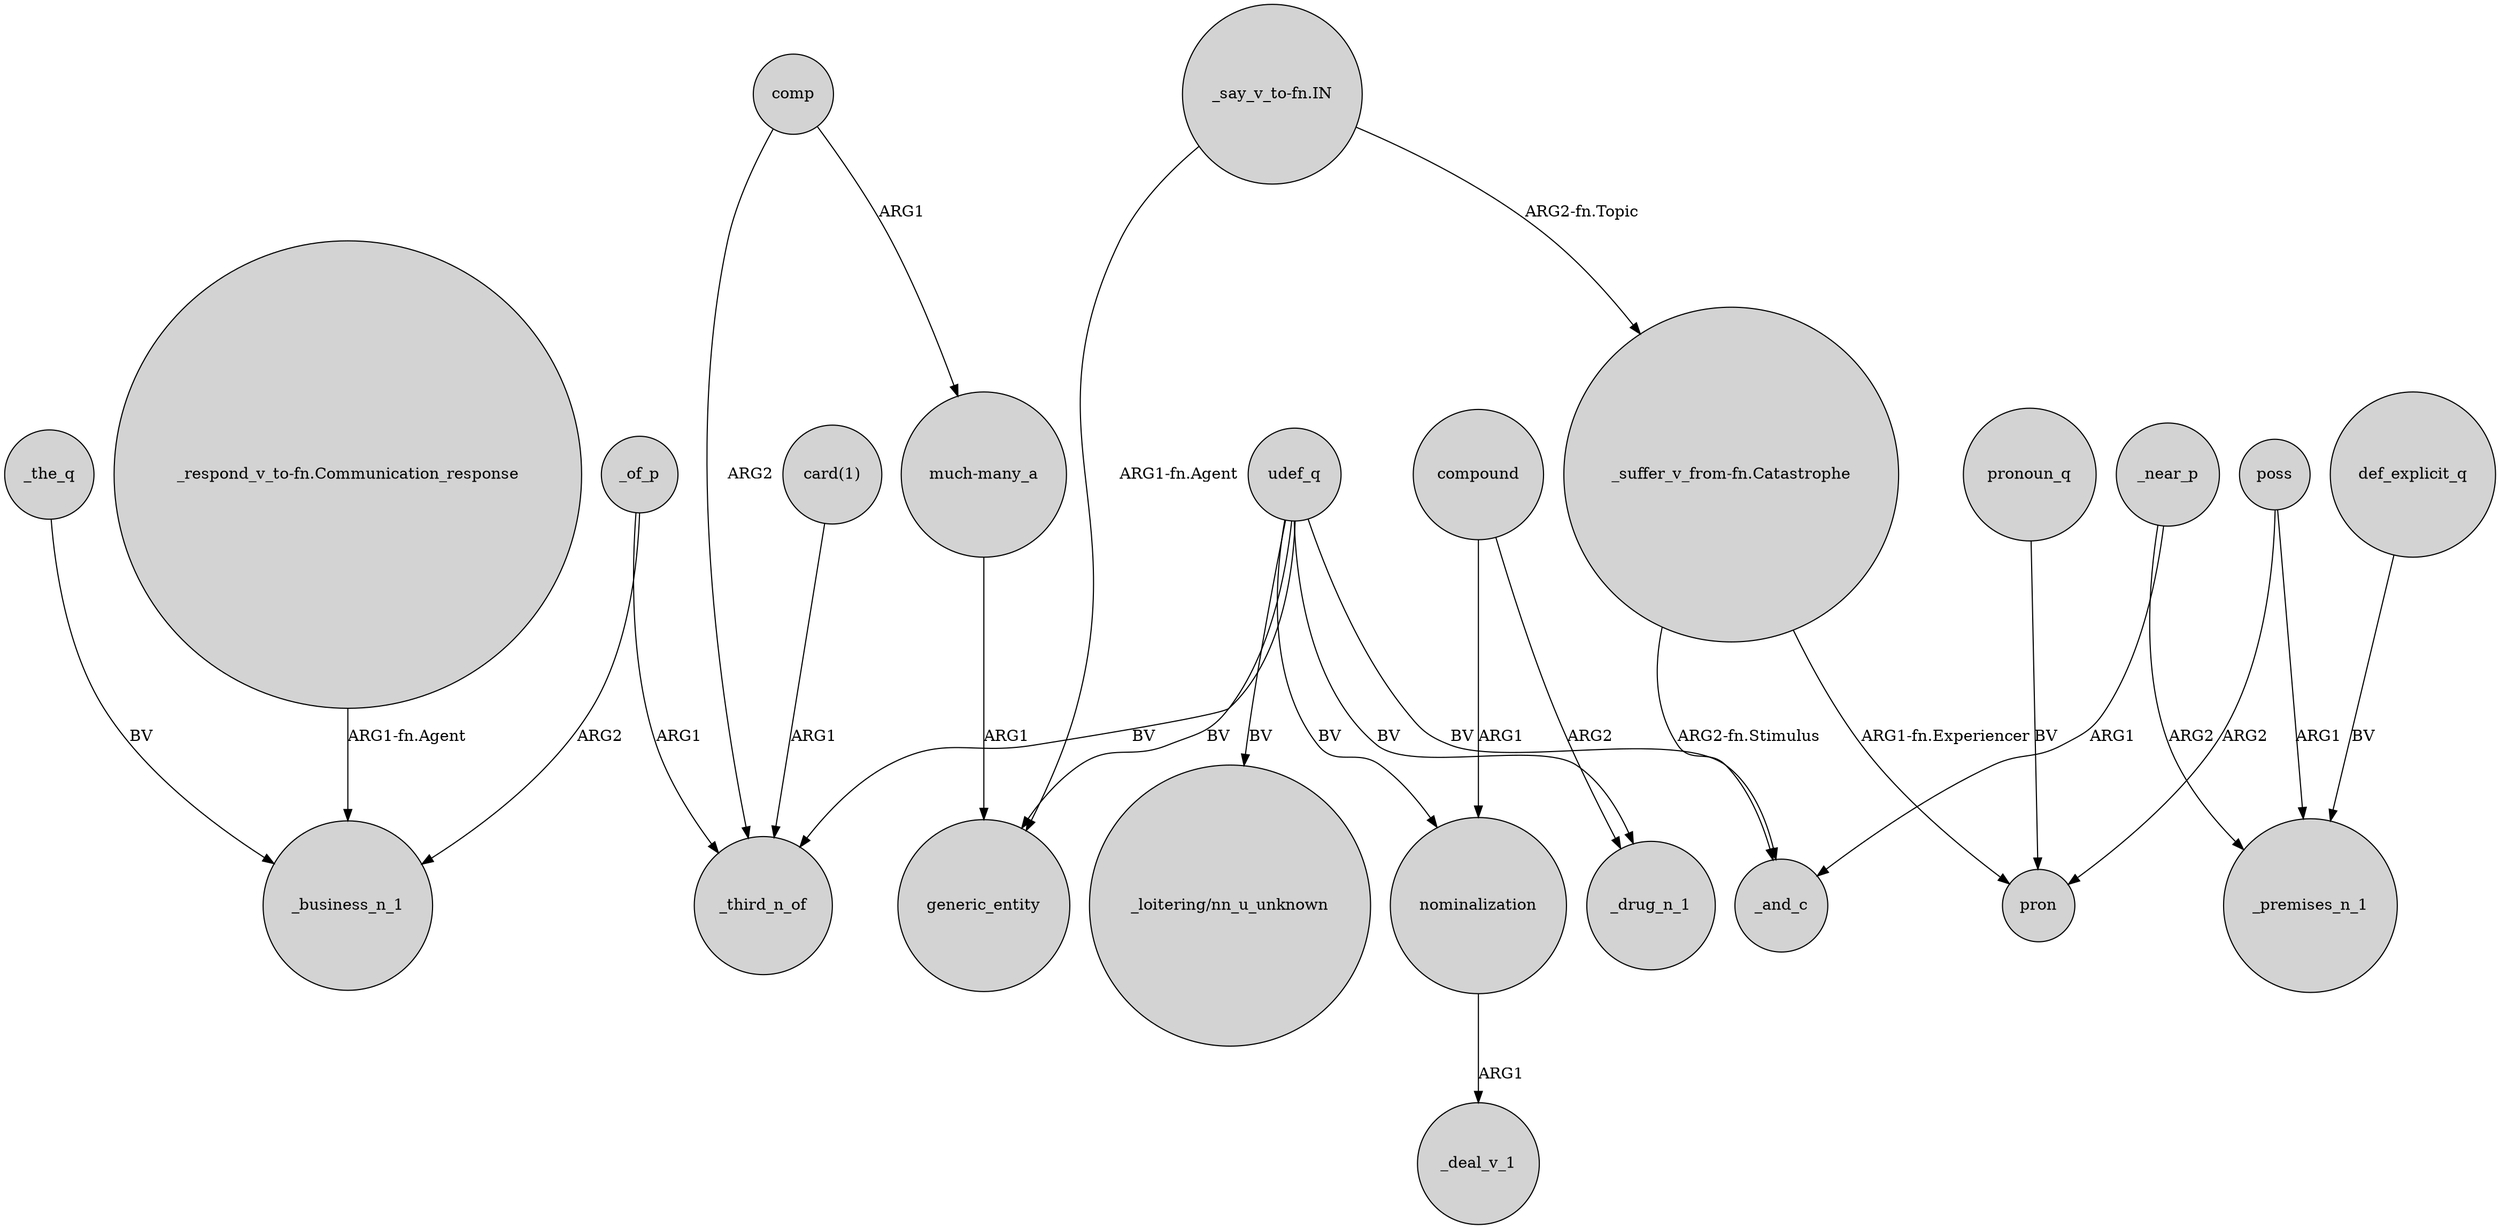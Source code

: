 digraph {
	node [shape=circle style=filled]
	_the_q -> _business_n_1 [label=BV]
	_of_p -> _third_n_of [label=ARG1]
	"_say_v_to-fn.IN" -> generic_entity [label="ARG1-fn.Agent"]
	udef_q -> generic_entity [label=BV]
	poss -> pron [label=ARG2]
	"much-many_a" -> generic_entity [label=ARG1]
	comp -> _third_n_of [label=ARG2]
	udef_q -> _third_n_of [label=BV]
	udef_q -> "_loitering/nn_u_unknown" [label=BV]
	def_explicit_q -> _premises_n_1 [label=BV]
	poss -> _premises_n_1 [label=ARG1]
	udef_q -> _drug_n_1 [label=BV]
	"_say_v_to-fn.IN" -> "_suffer_v_from-fn.Catastrophe" [label="ARG2-fn.Topic"]
	_of_p -> _business_n_1 [label=ARG2]
	nominalization -> _deal_v_1 [label=ARG1]
	pronoun_q -> pron [label=BV]
	_near_p -> _premises_n_1 [label=ARG2]
	comp -> "much-many_a" [label=ARG1]
	compound -> _drug_n_1 [label=ARG2]
	"card(1)" -> _third_n_of [label=ARG1]
	udef_q -> nominalization [label=BV]
	_near_p -> _and_c [label=ARG1]
	"_respond_v_to-fn.Communication_response" -> _business_n_1 [label="ARG1-fn.Agent"]
	"_suffer_v_from-fn.Catastrophe" -> pron [label="ARG1-fn.Experiencer"]
	"_suffer_v_from-fn.Catastrophe" -> _and_c [label="ARG2-fn.Stimulus"]
	udef_q -> _and_c [label=BV]
	compound -> nominalization [label=ARG1]
}
